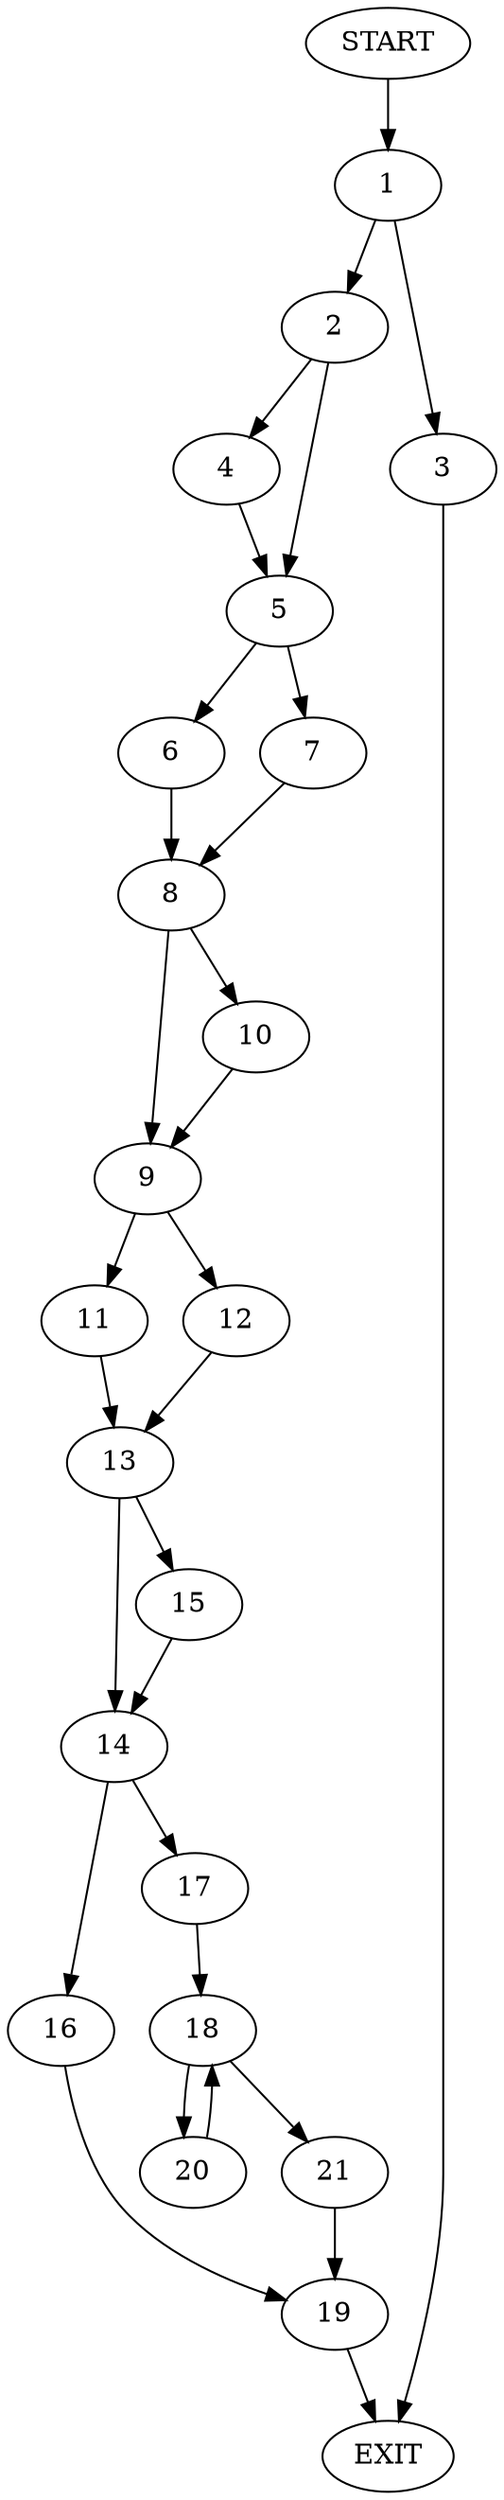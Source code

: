 digraph {
0 [label="START"]
22 [label="EXIT"]
0 -> 1
1 -> 2
1 -> 3
3 -> 22
2 -> 4
2 -> 5
5 -> 6
5 -> 7
4 -> 5
6 -> 8
7 -> 8
8 -> 9
8 -> 10
9 -> 11
9 -> 12
10 -> 9
12 -> 13
11 -> 13
13 -> 14
13 -> 15
15 -> 14
14 -> 16
14 -> 17
17 -> 18
16 -> 19
19 -> 22
18 -> 20
18 -> 21
21 -> 19
20 -> 18
}
